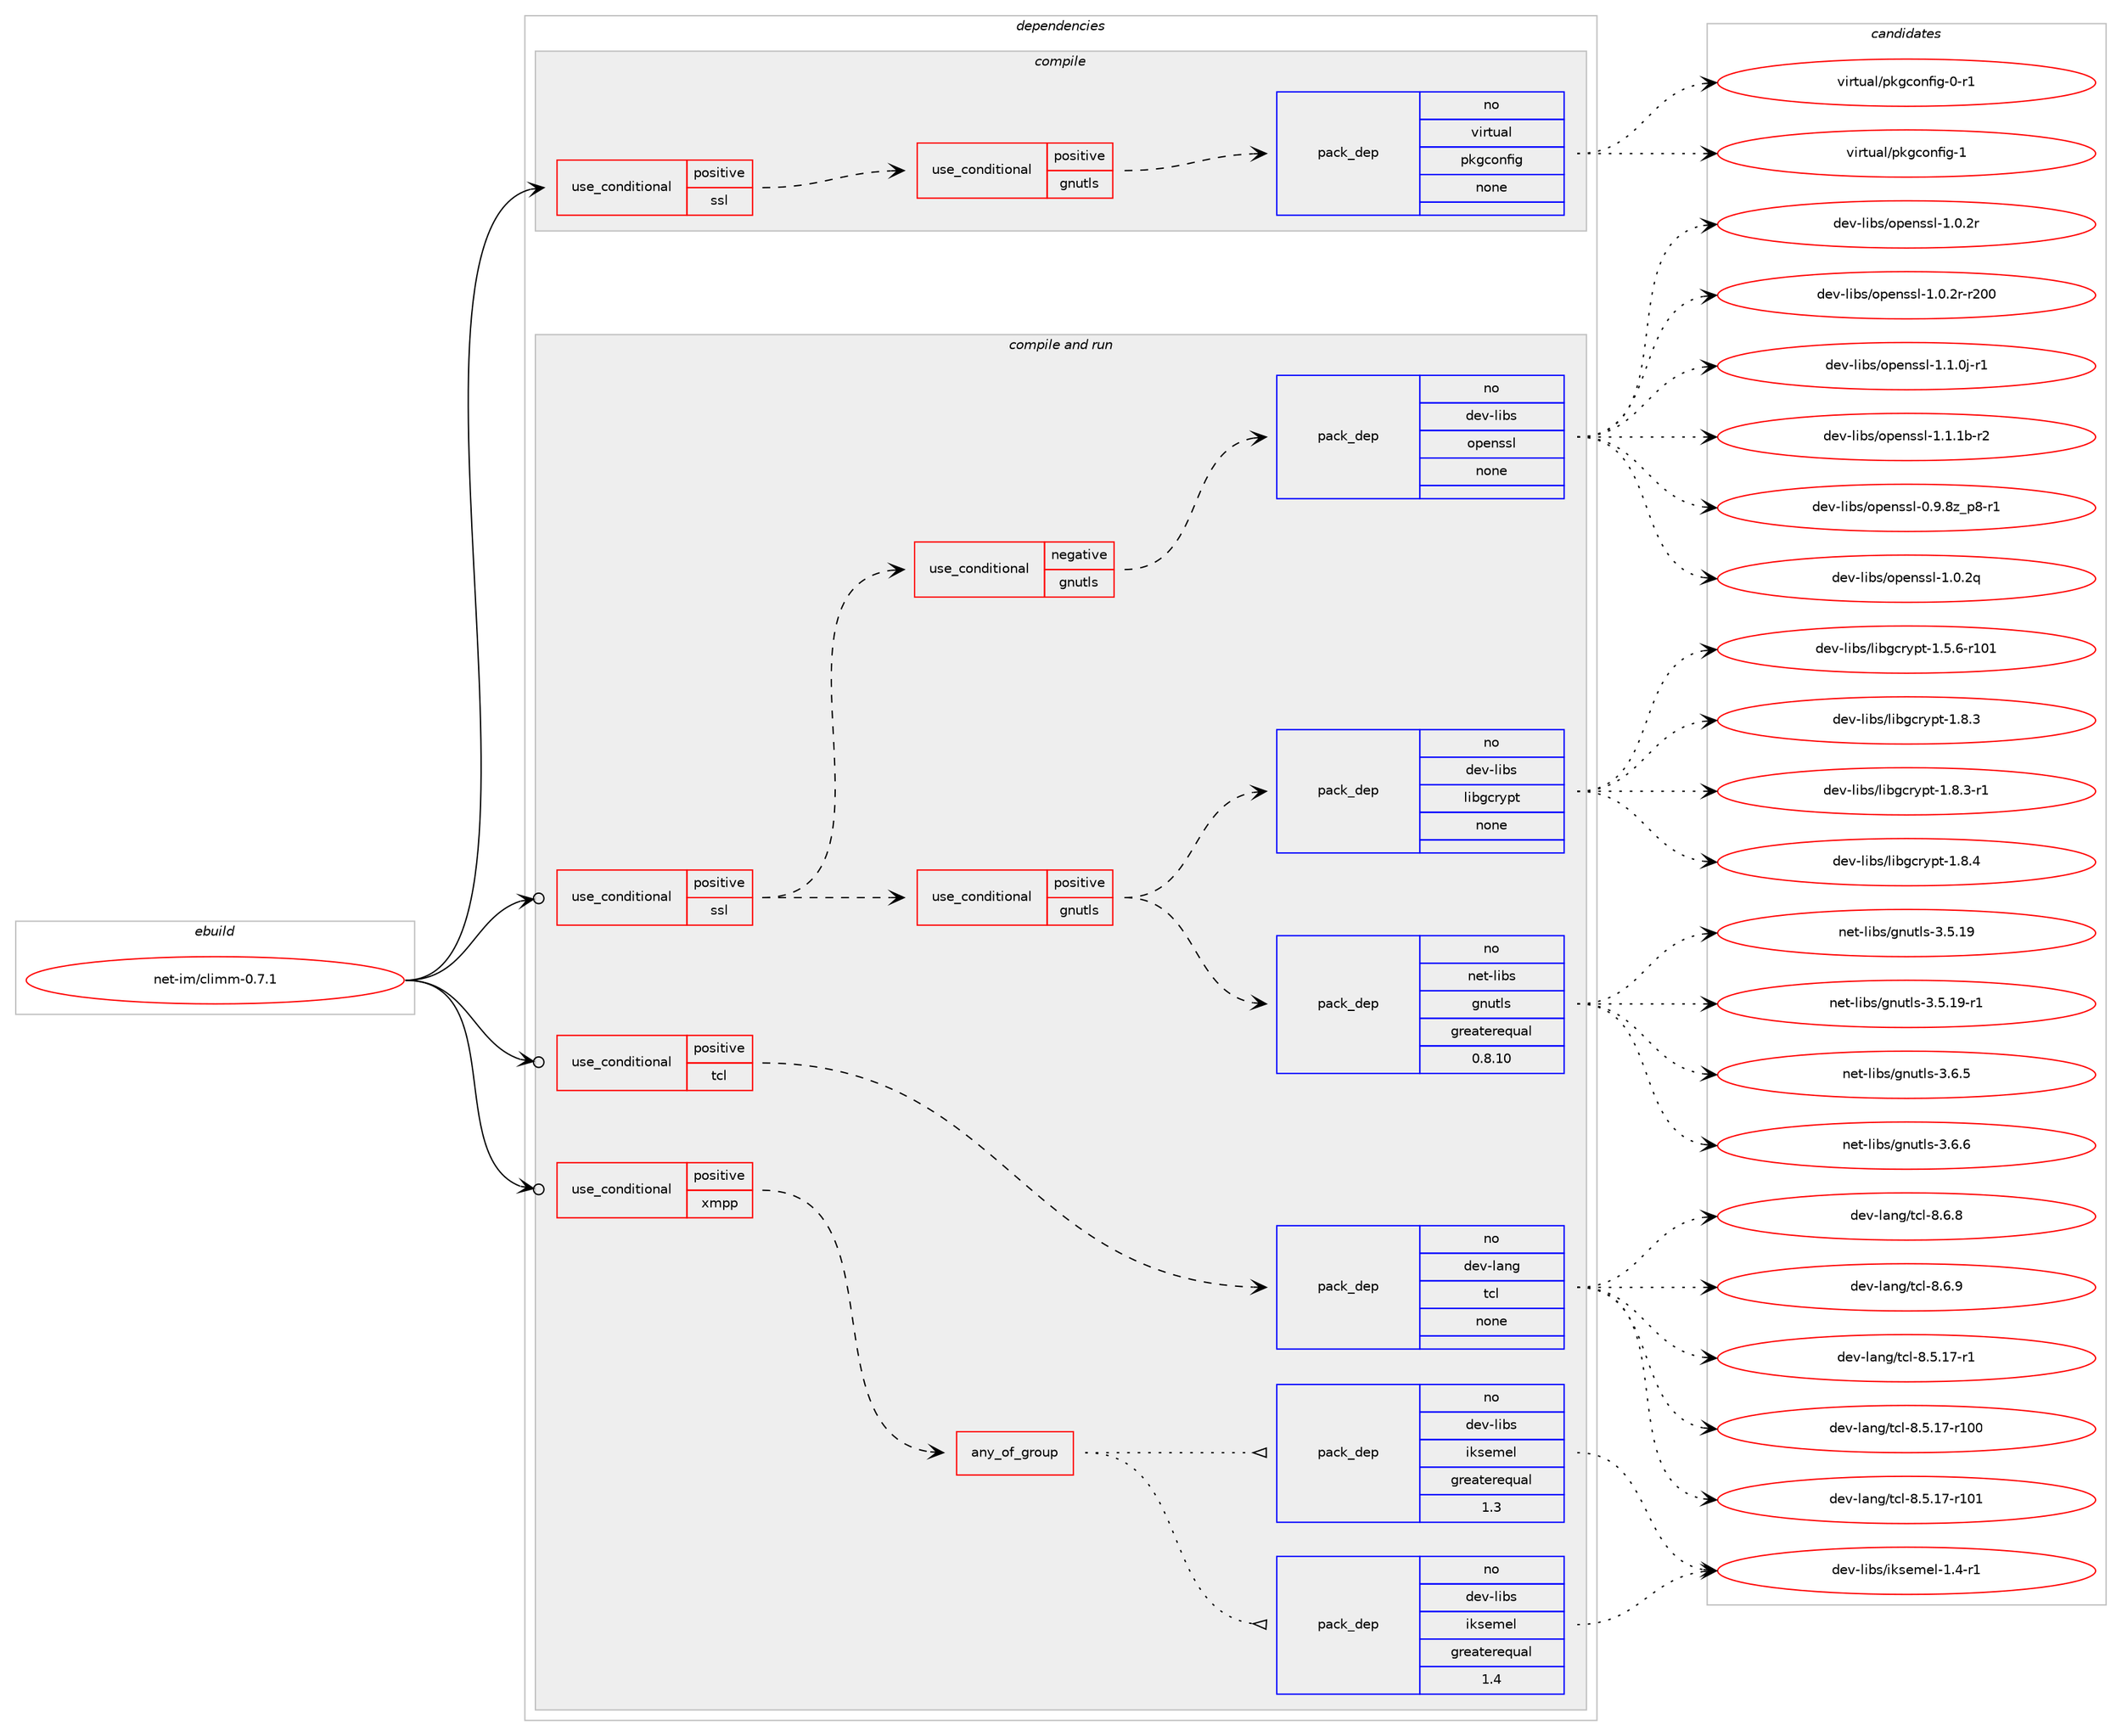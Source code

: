 digraph prolog {

# *************
# Graph options
# *************

newrank=true;
concentrate=true;
compound=true;
graph [rankdir=LR,fontname=Helvetica,fontsize=10,ranksep=1.5];#, ranksep=2.5, nodesep=0.2];
edge  [arrowhead=vee];
node  [fontname=Helvetica,fontsize=10];

# **********
# The ebuild
# **********

subgraph cluster_leftcol {
color=gray;
rank=same;
label=<<i>ebuild</i>>;
id [label="net-im/climm-0.7.1", color=red, width=4, href="../net-im/climm-0.7.1.svg"];
}

# ****************
# The dependencies
# ****************

subgraph cluster_midcol {
color=gray;
label=<<i>dependencies</i>>;
subgraph cluster_compile {
fillcolor="#eeeeee";
style=filled;
label=<<i>compile</i>>;
subgraph cond444930 {
dependency1654536 [label=<<TABLE BORDER="0" CELLBORDER="1" CELLSPACING="0" CELLPADDING="4"><TR><TD ROWSPAN="3" CELLPADDING="10">use_conditional</TD></TR><TR><TD>positive</TD></TR><TR><TD>ssl</TD></TR></TABLE>>, shape=none, color=red];
subgraph cond444931 {
dependency1654537 [label=<<TABLE BORDER="0" CELLBORDER="1" CELLSPACING="0" CELLPADDING="4"><TR><TD ROWSPAN="3" CELLPADDING="10">use_conditional</TD></TR><TR><TD>positive</TD></TR><TR><TD>gnutls</TD></TR></TABLE>>, shape=none, color=red];
subgraph pack1182791 {
dependency1654538 [label=<<TABLE BORDER="0" CELLBORDER="1" CELLSPACING="0" CELLPADDING="4" WIDTH="220"><TR><TD ROWSPAN="6" CELLPADDING="30">pack_dep</TD></TR><TR><TD WIDTH="110">no</TD></TR><TR><TD>virtual</TD></TR><TR><TD>pkgconfig</TD></TR><TR><TD>none</TD></TR><TR><TD></TD></TR></TABLE>>, shape=none, color=blue];
}
dependency1654537:e -> dependency1654538:w [weight=20,style="dashed",arrowhead="vee"];
}
dependency1654536:e -> dependency1654537:w [weight=20,style="dashed",arrowhead="vee"];
}
id:e -> dependency1654536:w [weight=20,style="solid",arrowhead="vee"];
}
subgraph cluster_compileandrun {
fillcolor="#eeeeee";
style=filled;
label=<<i>compile and run</i>>;
subgraph cond444932 {
dependency1654539 [label=<<TABLE BORDER="0" CELLBORDER="1" CELLSPACING="0" CELLPADDING="4"><TR><TD ROWSPAN="3" CELLPADDING="10">use_conditional</TD></TR><TR><TD>positive</TD></TR><TR><TD>ssl</TD></TR></TABLE>>, shape=none, color=red];
subgraph cond444933 {
dependency1654540 [label=<<TABLE BORDER="0" CELLBORDER="1" CELLSPACING="0" CELLPADDING="4"><TR><TD ROWSPAN="3" CELLPADDING="10">use_conditional</TD></TR><TR><TD>positive</TD></TR><TR><TD>gnutls</TD></TR></TABLE>>, shape=none, color=red];
subgraph pack1182792 {
dependency1654541 [label=<<TABLE BORDER="0" CELLBORDER="1" CELLSPACING="0" CELLPADDING="4" WIDTH="220"><TR><TD ROWSPAN="6" CELLPADDING="30">pack_dep</TD></TR><TR><TD WIDTH="110">no</TD></TR><TR><TD>net-libs</TD></TR><TR><TD>gnutls</TD></TR><TR><TD>greaterequal</TD></TR><TR><TD>0.8.10</TD></TR></TABLE>>, shape=none, color=blue];
}
dependency1654540:e -> dependency1654541:w [weight=20,style="dashed",arrowhead="vee"];
subgraph pack1182793 {
dependency1654542 [label=<<TABLE BORDER="0" CELLBORDER="1" CELLSPACING="0" CELLPADDING="4" WIDTH="220"><TR><TD ROWSPAN="6" CELLPADDING="30">pack_dep</TD></TR><TR><TD WIDTH="110">no</TD></TR><TR><TD>dev-libs</TD></TR><TR><TD>libgcrypt</TD></TR><TR><TD>none</TD></TR><TR><TD></TD></TR></TABLE>>, shape=none, color=blue];
}
dependency1654540:e -> dependency1654542:w [weight=20,style="dashed",arrowhead="vee"];
}
dependency1654539:e -> dependency1654540:w [weight=20,style="dashed",arrowhead="vee"];
subgraph cond444934 {
dependency1654543 [label=<<TABLE BORDER="0" CELLBORDER="1" CELLSPACING="0" CELLPADDING="4"><TR><TD ROWSPAN="3" CELLPADDING="10">use_conditional</TD></TR><TR><TD>negative</TD></TR><TR><TD>gnutls</TD></TR></TABLE>>, shape=none, color=red];
subgraph pack1182794 {
dependency1654544 [label=<<TABLE BORDER="0" CELLBORDER="1" CELLSPACING="0" CELLPADDING="4" WIDTH="220"><TR><TD ROWSPAN="6" CELLPADDING="30">pack_dep</TD></TR><TR><TD WIDTH="110">no</TD></TR><TR><TD>dev-libs</TD></TR><TR><TD>openssl</TD></TR><TR><TD>none</TD></TR><TR><TD></TD></TR></TABLE>>, shape=none, color=blue];
}
dependency1654543:e -> dependency1654544:w [weight=20,style="dashed",arrowhead="vee"];
}
dependency1654539:e -> dependency1654543:w [weight=20,style="dashed",arrowhead="vee"];
}
id:e -> dependency1654539:w [weight=20,style="solid",arrowhead="odotvee"];
subgraph cond444935 {
dependency1654545 [label=<<TABLE BORDER="0" CELLBORDER="1" CELLSPACING="0" CELLPADDING="4"><TR><TD ROWSPAN="3" CELLPADDING="10">use_conditional</TD></TR><TR><TD>positive</TD></TR><TR><TD>tcl</TD></TR></TABLE>>, shape=none, color=red];
subgraph pack1182795 {
dependency1654546 [label=<<TABLE BORDER="0" CELLBORDER="1" CELLSPACING="0" CELLPADDING="4" WIDTH="220"><TR><TD ROWSPAN="6" CELLPADDING="30">pack_dep</TD></TR><TR><TD WIDTH="110">no</TD></TR><TR><TD>dev-lang</TD></TR><TR><TD>tcl</TD></TR><TR><TD>none</TD></TR><TR><TD></TD></TR></TABLE>>, shape=none, color=blue];
}
dependency1654545:e -> dependency1654546:w [weight=20,style="dashed",arrowhead="vee"];
}
id:e -> dependency1654545:w [weight=20,style="solid",arrowhead="odotvee"];
subgraph cond444936 {
dependency1654547 [label=<<TABLE BORDER="0" CELLBORDER="1" CELLSPACING="0" CELLPADDING="4"><TR><TD ROWSPAN="3" CELLPADDING="10">use_conditional</TD></TR><TR><TD>positive</TD></TR><TR><TD>xmpp</TD></TR></TABLE>>, shape=none, color=red];
subgraph any26032 {
dependency1654548 [label=<<TABLE BORDER="0" CELLBORDER="1" CELLSPACING="0" CELLPADDING="4"><TR><TD CELLPADDING="10">any_of_group</TD></TR></TABLE>>, shape=none, color=red];subgraph pack1182796 {
dependency1654549 [label=<<TABLE BORDER="0" CELLBORDER="1" CELLSPACING="0" CELLPADDING="4" WIDTH="220"><TR><TD ROWSPAN="6" CELLPADDING="30">pack_dep</TD></TR><TR><TD WIDTH="110">no</TD></TR><TR><TD>dev-libs</TD></TR><TR><TD>iksemel</TD></TR><TR><TD>greaterequal</TD></TR><TR><TD>1.4</TD></TR></TABLE>>, shape=none, color=blue];
}
dependency1654548:e -> dependency1654549:w [weight=20,style="dotted",arrowhead="oinv"];
subgraph pack1182797 {
dependency1654550 [label=<<TABLE BORDER="0" CELLBORDER="1" CELLSPACING="0" CELLPADDING="4" WIDTH="220"><TR><TD ROWSPAN="6" CELLPADDING="30">pack_dep</TD></TR><TR><TD WIDTH="110">no</TD></TR><TR><TD>dev-libs</TD></TR><TR><TD>iksemel</TD></TR><TR><TD>greaterequal</TD></TR><TR><TD>1.3</TD></TR></TABLE>>, shape=none, color=blue];
}
dependency1654548:e -> dependency1654550:w [weight=20,style="dotted",arrowhead="oinv"];
}
dependency1654547:e -> dependency1654548:w [weight=20,style="dashed",arrowhead="vee"];
}
id:e -> dependency1654547:w [weight=20,style="solid",arrowhead="odotvee"];
}
subgraph cluster_run {
fillcolor="#eeeeee";
style=filled;
label=<<i>run</i>>;
}
}

# **************
# The candidates
# **************

subgraph cluster_choices {
rank=same;
color=gray;
label=<<i>candidates</i>>;

subgraph choice1182791 {
color=black;
nodesep=1;
choice11810511411611797108471121071039911111010210510345484511449 [label="virtual/pkgconfig-0-r1", color=red, width=4,href="../virtual/pkgconfig-0-r1.svg"];
choice1181051141161179710847112107103991111101021051034549 [label="virtual/pkgconfig-1", color=red, width=4,href="../virtual/pkgconfig-1.svg"];
dependency1654538:e -> choice11810511411611797108471121071039911111010210510345484511449:w [style=dotted,weight="100"];
dependency1654538:e -> choice1181051141161179710847112107103991111101021051034549:w [style=dotted,weight="100"];
}
subgraph choice1182792 {
color=black;
nodesep=1;
choice11010111645108105981154710311011711610811545514653464957 [label="net-libs/gnutls-3.5.19", color=red, width=4,href="../net-libs/gnutls-3.5.19.svg"];
choice110101116451081059811547103110117116108115455146534649574511449 [label="net-libs/gnutls-3.5.19-r1", color=red, width=4,href="../net-libs/gnutls-3.5.19-r1.svg"];
choice110101116451081059811547103110117116108115455146544653 [label="net-libs/gnutls-3.6.5", color=red, width=4,href="../net-libs/gnutls-3.6.5.svg"];
choice110101116451081059811547103110117116108115455146544654 [label="net-libs/gnutls-3.6.6", color=red, width=4,href="../net-libs/gnutls-3.6.6.svg"];
dependency1654541:e -> choice11010111645108105981154710311011711610811545514653464957:w [style=dotted,weight="100"];
dependency1654541:e -> choice110101116451081059811547103110117116108115455146534649574511449:w [style=dotted,weight="100"];
dependency1654541:e -> choice110101116451081059811547103110117116108115455146544653:w [style=dotted,weight="100"];
dependency1654541:e -> choice110101116451081059811547103110117116108115455146544654:w [style=dotted,weight="100"];
}
subgraph choice1182793 {
color=black;
nodesep=1;
choice100101118451081059811547108105981039911412111211645494653465445114494849 [label="dev-libs/libgcrypt-1.5.6-r101", color=red, width=4,href="../dev-libs/libgcrypt-1.5.6-r101.svg"];
choice1001011184510810598115471081059810399114121112116454946564651 [label="dev-libs/libgcrypt-1.8.3", color=red, width=4,href="../dev-libs/libgcrypt-1.8.3.svg"];
choice10010111845108105981154710810598103991141211121164549465646514511449 [label="dev-libs/libgcrypt-1.8.3-r1", color=red, width=4,href="../dev-libs/libgcrypt-1.8.3-r1.svg"];
choice1001011184510810598115471081059810399114121112116454946564652 [label="dev-libs/libgcrypt-1.8.4", color=red, width=4,href="../dev-libs/libgcrypt-1.8.4.svg"];
dependency1654542:e -> choice100101118451081059811547108105981039911412111211645494653465445114494849:w [style=dotted,weight="100"];
dependency1654542:e -> choice1001011184510810598115471081059810399114121112116454946564651:w [style=dotted,weight="100"];
dependency1654542:e -> choice10010111845108105981154710810598103991141211121164549465646514511449:w [style=dotted,weight="100"];
dependency1654542:e -> choice1001011184510810598115471081059810399114121112116454946564652:w [style=dotted,weight="100"];
}
subgraph choice1182794 {
color=black;
nodesep=1;
choice10010111845108105981154711111210111011511510845484657465612295112564511449 [label="dev-libs/openssl-0.9.8z_p8-r1", color=red, width=4,href="../dev-libs/openssl-0.9.8z_p8-r1.svg"];
choice100101118451081059811547111112101110115115108454946484650113 [label="dev-libs/openssl-1.0.2q", color=red, width=4,href="../dev-libs/openssl-1.0.2q.svg"];
choice100101118451081059811547111112101110115115108454946484650114 [label="dev-libs/openssl-1.0.2r", color=red, width=4,href="../dev-libs/openssl-1.0.2r.svg"];
choice10010111845108105981154711111210111011511510845494648465011445114504848 [label="dev-libs/openssl-1.0.2r-r200", color=red, width=4,href="../dev-libs/openssl-1.0.2r-r200.svg"];
choice1001011184510810598115471111121011101151151084549464946481064511449 [label="dev-libs/openssl-1.1.0j-r1", color=red, width=4,href="../dev-libs/openssl-1.1.0j-r1.svg"];
choice100101118451081059811547111112101110115115108454946494649984511450 [label="dev-libs/openssl-1.1.1b-r2", color=red, width=4,href="../dev-libs/openssl-1.1.1b-r2.svg"];
dependency1654544:e -> choice10010111845108105981154711111210111011511510845484657465612295112564511449:w [style=dotted,weight="100"];
dependency1654544:e -> choice100101118451081059811547111112101110115115108454946484650113:w [style=dotted,weight="100"];
dependency1654544:e -> choice100101118451081059811547111112101110115115108454946484650114:w [style=dotted,weight="100"];
dependency1654544:e -> choice10010111845108105981154711111210111011511510845494648465011445114504848:w [style=dotted,weight="100"];
dependency1654544:e -> choice1001011184510810598115471111121011101151151084549464946481064511449:w [style=dotted,weight="100"];
dependency1654544:e -> choice100101118451081059811547111112101110115115108454946494649984511450:w [style=dotted,weight="100"];
}
subgraph choice1182795 {
color=black;
nodesep=1;
choice10010111845108971101034711699108455646534649554511449 [label="dev-lang/tcl-8.5.17-r1", color=red, width=4,href="../dev-lang/tcl-8.5.17-r1.svg"];
choice100101118451089711010347116991084556465346495545114494848 [label="dev-lang/tcl-8.5.17-r100", color=red, width=4,href="../dev-lang/tcl-8.5.17-r100.svg"];
choice100101118451089711010347116991084556465346495545114494849 [label="dev-lang/tcl-8.5.17-r101", color=red, width=4,href="../dev-lang/tcl-8.5.17-r101.svg"];
choice10010111845108971101034711699108455646544656 [label="dev-lang/tcl-8.6.8", color=red, width=4,href="../dev-lang/tcl-8.6.8.svg"];
choice10010111845108971101034711699108455646544657 [label="dev-lang/tcl-8.6.9", color=red, width=4,href="../dev-lang/tcl-8.6.9.svg"];
dependency1654546:e -> choice10010111845108971101034711699108455646534649554511449:w [style=dotted,weight="100"];
dependency1654546:e -> choice100101118451089711010347116991084556465346495545114494848:w [style=dotted,weight="100"];
dependency1654546:e -> choice100101118451089711010347116991084556465346495545114494849:w [style=dotted,weight="100"];
dependency1654546:e -> choice10010111845108971101034711699108455646544656:w [style=dotted,weight="100"];
dependency1654546:e -> choice10010111845108971101034711699108455646544657:w [style=dotted,weight="100"];
}
subgraph choice1182796 {
color=black;
nodesep=1;
choice100101118451081059811547105107115101109101108454946524511449 [label="dev-libs/iksemel-1.4-r1", color=red, width=4,href="../dev-libs/iksemel-1.4-r1.svg"];
dependency1654549:e -> choice100101118451081059811547105107115101109101108454946524511449:w [style=dotted,weight="100"];
}
subgraph choice1182797 {
color=black;
nodesep=1;
choice100101118451081059811547105107115101109101108454946524511449 [label="dev-libs/iksemel-1.4-r1", color=red, width=4,href="../dev-libs/iksemel-1.4-r1.svg"];
dependency1654550:e -> choice100101118451081059811547105107115101109101108454946524511449:w [style=dotted,weight="100"];
}
}

}
